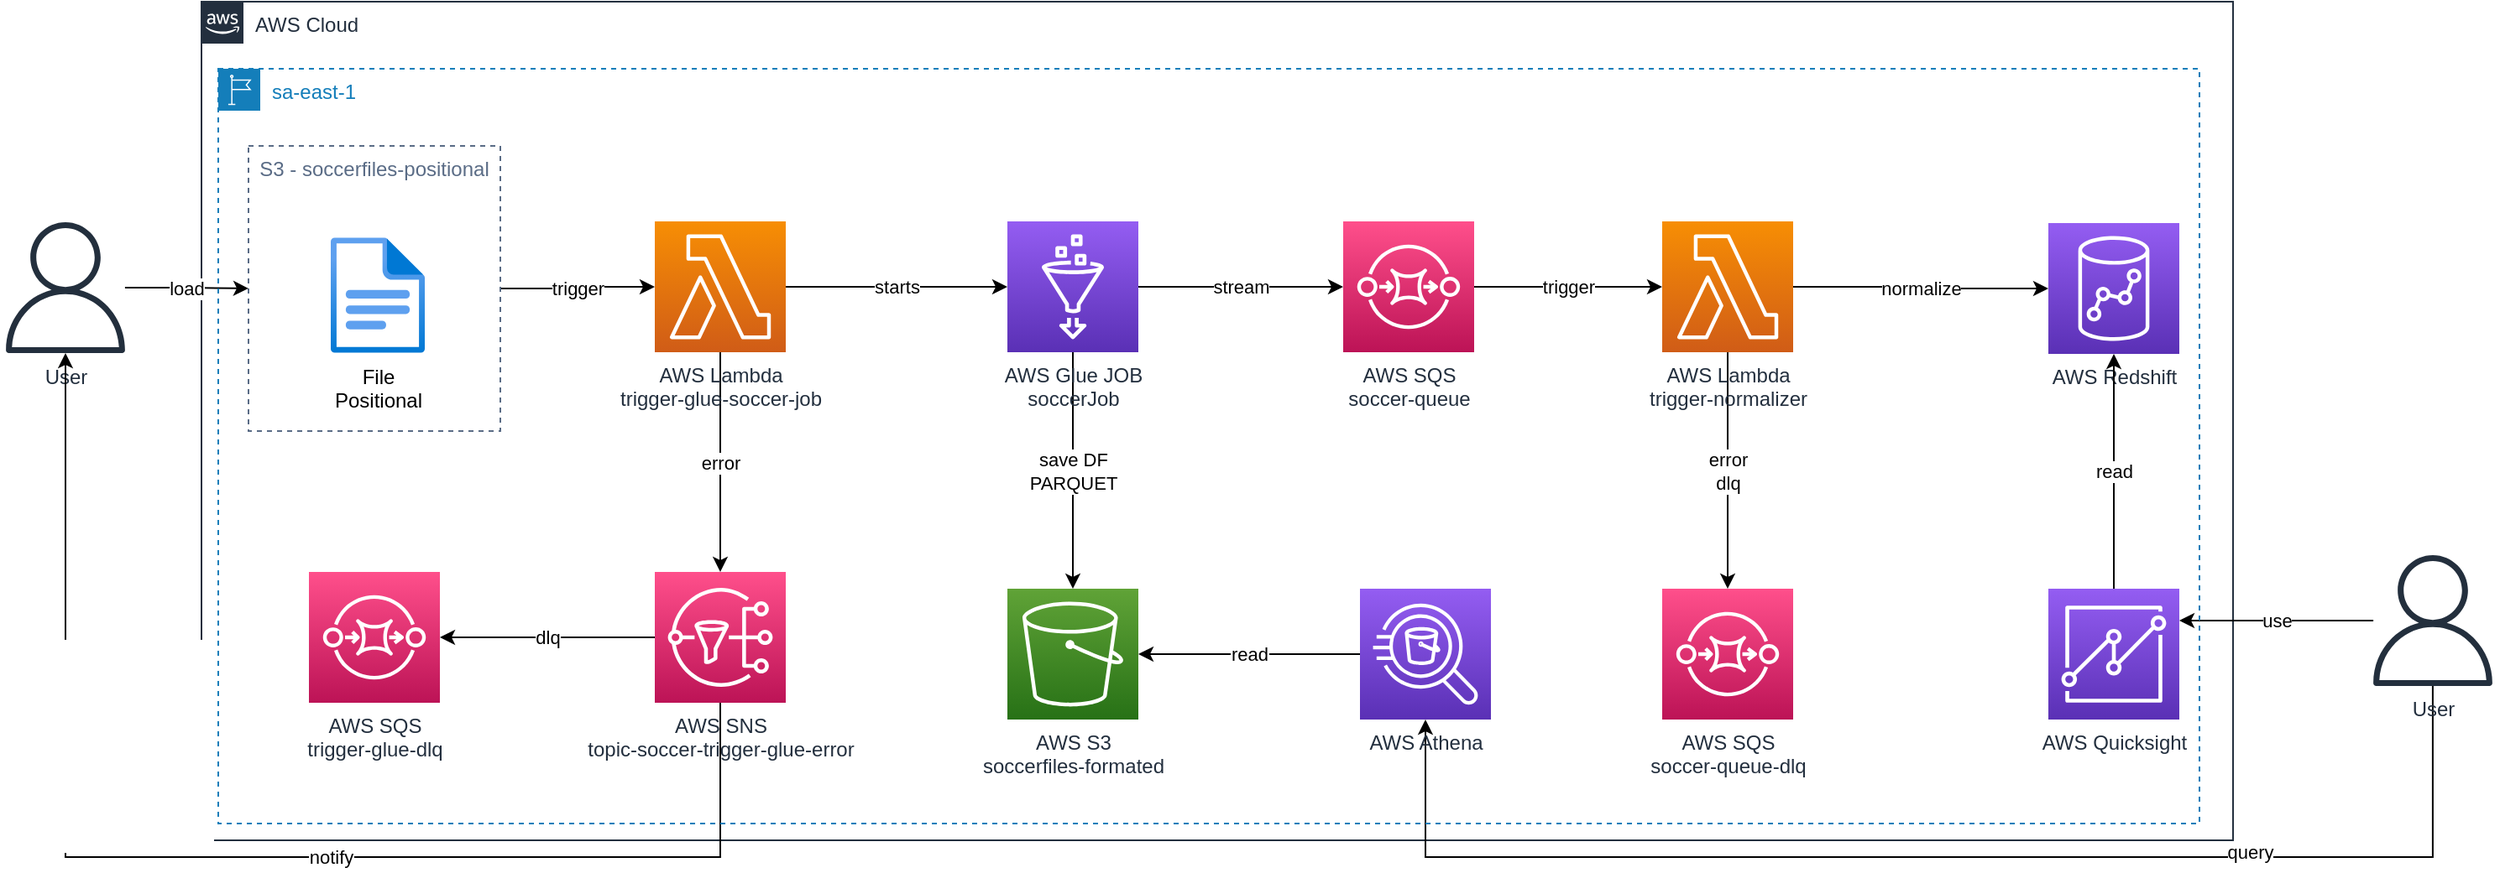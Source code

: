 <mxfile version="16.2.4" type="device"><diagram id="4ja-XqOuAeoGFeT4aVUr" name="Page-1"><mxGraphModel dx="1422" dy="705" grid="1" gridSize="10" guides="1" tooltips="1" connect="1" arrows="1" fold="1" page="1" pageScale="1" pageWidth="827" pageHeight="1169" math="0" shadow="0"><root><mxCell id="0"/><mxCell id="1" parent="0"/><mxCell id="zjAMbVlXBryeCL8LMJcK-20" value="AWS Cloud" style="points=[[0,0],[0.25,0],[0.5,0],[0.75,0],[1,0],[1,0.25],[1,0.5],[1,0.75],[1,1],[0.75,1],[0.5,1],[0.25,1],[0,1],[0,0.75],[0,0.5],[0,0.25]];outlineConnect=0;gradientColor=none;html=1;whiteSpace=wrap;fontSize=12;fontStyle=0;shape=mxgraph.aws4.group;grIcon=mxgraph.aws4.group_aws_cloud_alt;strokeColor=#232F3E;fillColor=none;verticalAlign=top;align=left;spacingLeft=30;fontColor=#232F3E;dashed=0;" parent="1" vertex="1"><mxGeometry x="130" y="10" width="1210" height="500" as="geometry"/></mxCell><mxCell id="BlBtseVz9sQQ3wSfc55w-5" value="trigger" style="edgeStyle=orthogonalEdgeStyle;rounded=0;orthogonalLoop=1;jettySize=auto;html=1;" parent="1" source="BlBtseVz9sQQ3wSfc55w-2" target="BlBtseVz9sQQ3wSfc55w-7" edge="1"><mxGeometry relative="1" as="geometry"><mxPoint x="430" y="180" as="targetPoint"/></mxGeometry></mxCell><mxCell id="BlBtseVz9sQQ3wSfc55w-2" value="S3 - soccerfiles-positional" style="fillColor=none;strokeColor=#5A6C86;dashed=1;verticalAlign=top;fontStyle=0;fontColor=#5A6C86;" parent="1" vertex="1"><mxGeometry x="158" y="96" width="150" height="170" as="geometry"/></mxCell><mxCell id="BlBtseVz9sQQ3wSfc55w-3" value="File&lt;br&gt;Positional" style="aspect=fixed;html=1;points=[];align=center;image;fontSize=12;image=img/lib/azure2/general/File.svg;" parent="1" vertex="1"><mxGeometry x="207" y="150.5" width="56.0" height="69" as="geometry"/></mxCell><mxCell id="BlBtseVz9sQQ3wSfc55w-9" value="starts" style="edgeStyle=orthogonalEdgeStyle;rounded=0;orthogonalLoop=1;jettySize=auto;html=1;entryX=0;entryY=0.5;entryDx=0;entryDy=0;entryPerimeter=0;" parent="1" source="BlBtseVz9sQQ3wSfc55w-7" target="BlBtseVz9sQQ3wSfc55w-8" edge="1"><mxGeometry relative="1" as="geometry"/></mxCell><mxCell id="zjAMbVlXBryeCL8LMJcK-4" value="error" style="edgeStyle=orthogonalEdgeStyle;rounded=0;orthogonalLoop=1;jettySize=auto;html=1;" parent="1" source="BlBtseVz9sQQ3wSfc55w-7" target="zjAMbVlXBryeCL8LMJcK-3" edge="1"><mxGeometry relative="1" as="geometry"/></mxCell><mxCell id="zjAMbVlXBryeCL8LMJcK-1" value="save DF&lt;br&gt;PARQUET" style="edgeStyle=orthogonalEdgeStyle;rounded=0;orthogonalLoop=1;jettySize=auto;html=1;" parent="1" source="BlBtseVz9sQQ3wSfc55w-8" target="BlBtseVz9sQQ3wSfc55w-11" edge="1"><mxGeometry relative="1" as="geometry"><Array as="points"><mxPoint x="649" y="300"/><mxPoint x="649" y="300"/></Array></mxGeometry></mxCell><mxCell id="zjAMbVlXBryeCL8LMJcK-10" value="stream" style="edgeStyle=orthogonalEdgeStyle;rounded=0;orthogonalLoop=1;jettySize=auto;html=1;" parent="1" source="BlBtseVz9sQQ3wSfc55w-8" target="zjAMbVlXBryeCL8LMJcK-9" edge="1"><mxGeometry relative="1" as="geometry"/></mxCell><mxCell id="BlBtseVz9sQQ3wSfc55w-11" value="AWS S3&lt;br&gt;soccerfiles-formated" style="sketch=0;points=[[0,0,0],[0.25,0,0],[0.5,0,0],[0.75,0,0],[1,0,0],[0,1,0],[0.25,1,0],[0.5,1,0],[0.75,1,0],[1,1,0],[0,0.25,0],[0,0.5,0],[0,0.75,0],[1,0.25,0],[1,0.5,0],[1,0.75,0]];outlineConnect=0;fontColor=#232F3E;gradientColor=#60A337;gradientDirection=north;fillColor=#277116;strokeColor=#ffffff;dashed=0;verticalLabelPosition=bottom;verticalAlign=top;align=center;html=1;fontSize=12;fontStyle=0;aspect=fixed;shape=mxgraph.aws4.resourceIcon;resIcon=mxgraph.aws4.s3;" parent="1" vertex="1"><mxGeometry x="610" y="360" width="78" height="78" as="geometry"/></mxCell><mxCell id="BlBtseVz9sQQ3wSfc55w-13" value="AWS Redshift" style="sketch=0;points=[[0,0,0],[0.25,0,0],[0.5,0,0],[0.75,0,0],[1,0,0],[0,1,0],[0.25,1,0],[0.5,1,0],[0.75,1,0],[1,1,0],[0,0.25,0],[0,0.5,0],[0,0.75,0],[1,0.25,0],[1,0.5,0],[1,0.75,0]];outlineConnect=0;fontColor=#232F3E;gradientColor=#945DF2;gradientDirection=north;fillColor=#5A30B5;strokeColor=#ffffff;dashed=0;verticalLabelPosition=bottom;verticalAlign=top;align=center;html=1;fontSize=12;fontStyle=0;aspect=fixed;shape=mxgraph.aws4.resourceIcon;resIcon=mxgraph.aws4.redshift;" parent="1" vertex="1"><mxGeometry x="1230" y="142" width="78" height="78" as="geometry"/></mxCell><mxCell id="BlBtseVz9sQQ3wSfc55w-18" value="read" style="edgeStyle=orthogonalEdgeStyle;rounded=0;orthogonalLoop=1;jettySize=auto;html=1;" parent="1" source="BlBtseVz9sQQ3wSfc55w-15" target="BlBtseVz9sQQ3wSfc55w-13" edge="1"><mxGeometry relative="1" as="geometry"/></mxCell><mxCell id="BlBtseVz9sQQ3wSfc55w-15" value="AWS Quicksight" style="sketch=0;points=[[0,0,0],[0.25,0,0],[0.5,0,0],[0.75,0,0],[1,0,0],[0,1,0],[0.25,1,0],[0.5,1,0],[0.75,1,0],[1,1,0],[0,0.25,0],[0,0.5,0],[0,0.75,0],[1,0.25,0],[1,0.5,0],[1,0.75,0]];outlineConnect=0;fontColor=#232F3E;gradientColor=#945DF2;gradientDirection=north;fillColor=#5A30B5;strokeColor=#ffffff;dashed=0;verticalLabelPosition=bottom;verticalAlign=top;align=center;html=1;fontSize=12;fontStyle=0;aspect=fixed;shape=mxgraph.aws4.resourceIcon;resIcon=mxgraph.aws4.quicksight;" parent="1" vertex="1"><mxGeometry x="1230" y="360" width="78" height="78" as="geometry"/></mxCell><mxCell id="BlBtseVz9sQQ3wSfc55w-20" value="use" style="edgeStyle=orthogonalEdgeStyle;rounded=0;orthogonalLoop=1;jettySize=auto;html=1;" parent="1" source="BlBtseVz9sQQ3wSfc55w-19" target="BlBtseVz9sQQ3wSfc55w-15" edge="1"><mxGeometry relative="1" as="geometry"><Array as="points"><mxPoint x="1429" y="389"/></Array></mxGeometry></mxCell><mxCell id="zjAMbVlXBryeCL8LMJcK-27" style="edgeStyle=orthogonalEdgeStyle;rounded=0;orthogonalLoop=1;jettySize=auto;html=1;entryX=0.5;entryY=1;entryDx=0;entryDy=0;entryPerimeter=0;" parent="1" source="BlBtseVz9sQQ3wSfc55w-19" target="zjAMbVlXBryeCL8LMJcK-23" edge="1"><mxGeometry relative="1" as="geometry"><mxPoint x="859" y="430" as="targetPoint"/><Array as="points"><mxPoint x="1459" y="520"/><mxPoint x="859" y="520"/></Array></mxGeometry></mxCell><mxCell id="zjAMbVlXBryeCL8LMJcK-29" value="query" style="edgeLabel;html=1;align=center;verticalAlign=middle;resizable=0;points=[];" parent="zjAMbVlXBryeCL8LMJcK-27" vertex="1" connectable="0"><mxGeometry x="-0.462" y="-3" relative="1" as="geometry"><mxPoint as="offset"/></mxGeometry></mxCell><mxCell id="BlBtseVz9sQQ3wSfc55w-19" value="User" style="sketch=0;outlineConnect=0;fontColor=#232F3E;gradientColor=none;fillColor=#232F3D;strokeColor=none;dashed=0;verticalLabelPosition=bottom;verticalAlign=top;align=center;html=1;fontSize=12;fontStyle=0;aspect=fixed;pointerEvents=1;shape=mxgraph.aws4.user;" parent="1" vertex="1"><mxGeometry x="1420" y="340" width="78" height="78" as="geometry"/></mxCell><mxCell id="BlBtseVz9sQQ3wSfc55w-22" value="load" style="edgeStyle=orthogonalEdgeStyle;rounded=0;orthogonalLoop=1;jettySize=auto;html=1;" parent="1" source="BlBtseVz9sQQ3wSfc55w-21" target="BlBtseVz9sQQ3wSfc55w-2" edge="1"><mxGeometry relative="1" as="geometry"/></mxCell><mxCell id="BlBtseVz9sQQ3wSfc55w-21" value="User" style="sketch=0;outlineConnect=0;fontColor=#232F3E;gradientColor=none;fillColor=#232F3D;strokeColor=none;dashed=0;verticalLabelPosition=bottom;verticalAlign=top;align=center;html=1;fontSize=12;fontStyle=0;aspect=fixed;pointerEvents=1;shape=mxgraph.aws4.user;" parent="1" vertex="1"><mxGeometry x="10" y="141.5" width="78" height="78" as="geometry"/></mxCell><mxCell id="zjAMbVlXBryeCL8LMJcK-2" value="AWS SQS&lt;br&gt;trigger-glue-dlq" style="sketch=0;points=[[0,0,0],[0.25,0,0],[0.5,0,0],[0.75,0,0],[1,0,0],[0,1,0],[0.25,1,0],[0.5,1,0],[0.75,1,0],[1,1,0],[0,0.25,0],[0,0.5,0],[0,0.75,0],[1,0.25,0],[1,0.5,0],[1,0.75,0]];outlineConnect=0;fontColor=#232F3E;gradientColor=#FF4F8B;gradientDirection=north;fillColor=#BC1356;strokeColor=#ffffff;dashed=0;verticalLabelPosition=bottom;verticalAlign=top;align=center;html=1;fontSize=12;fontStyle=0;aspect=fixed;shape=mxgraph.aws4.resourceIcon;resIcon=mxgraph.aws4.sqs;" parent="1" vertex="1"><mxGeometry x="194" y="350" width="78" height="78" as="geometry"/></mxCell><mxCell id="zjAMbVlXBryeCL8LMJcK-5" value="dlq" style="edgeStyle=orthogonalEdgeStyle;rounded=0;orthogonalLoop=1;jettySize=auto;html=1;" parent="1" source="zjAMbVlXBryeCL8LMJcK-3" target="zjAMbVlXBryeCL8LMJcK-2" edge="1"><mxGeometry relative="1" as="geometry"/></mxCell><mxCell id="zjAMbVlXBryeCL8LMJcK-7" style="edgeStyle=orthogonalEdgeStyle;rounded=0;orthogonalLoop=1;jettySize=auto;html=1;" parent="1" source="zjAMbVlXBryeCL8LMJcK-3" target="BlBtseVz9sQQ3wSfc55w-21" edge="1"><mxGeometry relative="1" as="geometry"><Array as="points"><mxPoint x="439" y="520"/><mxPoint x="49" y="520"/></Array></mxGeometry></mxCell><mxCell id="zjAMbVlXBryeCL8LMJcK-8" value="notify" style="edgeLabel;html=1;align=center;verticalAlign=middle;resizable=0;points=[];" parent="zjAMbVlXBryeCL8LMJcK-7" vertex="1" connectable="0"><mxGeometry x="-0.345" y="4" relative="1" as="geometry"><mxPoint x="-68" y="-4" as="offset"/></mxGeometry></mxCell><mxCell id="zjAMbVlXBryeCL8LMJcK-3" value="AWS SNS&lt;br&gt;topic-soccer-trigger-glue-error" style="sketch=0;points=[[0,0,0],[0.25,0,0],[0.5,0,0],[0.75,0,0],[1,0,0],[0,1,0],[0.25,1,0],[0.5,1,0],[0.75,1,0],[1,1,0],[0,0.25,0],[0,0.5,0],[0,0.75,0],[1,0.25,0],[1,0.5,0],[1,0.75,0]];outlineConnect=0;fontColor=#232F3E;gradientColor=#FF4F8B;gradientDirection=north;fillColor=#BC1356;strokeColor=#ffffff;dashed=0;verticalLabelPosition=bottom;verticalAlign=top;align=center;html=1;fontSize=12;fontStyle=0;aspect=fixed;shape=mxgraph.aws4.resourceIcon;resIcon=mxgraph.aws4.sns;" parent="1" vertex="1"><mxGeometry x="400" y="350" width="78" height="78" as="geometry"/></mxCell><mxCell id="zjAMbVlXBryeCL8LMJcK-12" value="trigger" style="edgeStyle=orthogonalEdgeStyle;rounded=0;orthogonalLoop=1;jettySize=auto;html=1;" parent="1" source="zjAMbVlXBryeCL8LMJcK-9" target="zjAMbVlXBryeCL8LMJcK-11" edge="1"><mxGeometry relative="1" as="geometry"/></mxCell><mxCell id="zjAMbVlXBryeCL8LMJcK-9" value="AWS SQS&lt;br&gt;soccer-queue" style="sketch=0;points=[[0,0,0],[0.25,0,0],[0.5,0,0],[0.75,0,0],[1,0,0],[0,1,0],[0.25,1,0],[0.5,1,0],[0.75,1,0],[1,1,0],[0,0.25,0],[0,0.5,0],[0,0.75,0],[1,0.25,0],[1,0.5,0],[1,0.75,0]];outlineConnect=0;fontColor=#232F3E;gradientColor=#FF4F8B;gradientDirection=north;fillColor=#BC1356;strokeColor=#ffffff;dashed=0;verticalLabelPosition=bottom;verticalAlign=top;align=center;html=1;fontSize=12;fontStyle=0;aspect=fixed;shape=mxgraph.aws4.resourceIcon;resIcon=mxgraph.aws4.sqs;" parent="1" vertex="1"><mxGeometry x="810" y="141" width="78" height="78" as="geometry"/></mxCell><mxCell id="zjAMbVlXBryeCL8LMJcK-19" value="normalize" style="edgeStyle=orthogonalEdgeStyle;rounded=0;orthogonalLoop=1;jettySize=auto;html=1;" parent="1" source="zjAMbVlXBryeCL8LMJcK-11" target="BlBtseVz9sQQ3wSfc55w-13" edge="1"><mxGeometry relative="1" as="geometry"/></mxCell><mxCell id="zjAMbVlXBryeCL8LMJcK-22" value="error&lt;br&gt;dlq" style="edgeStyle=orthogonalEdgeStyle;rounded=0;orthogonalLoop=1;jettySize=auto;html=1;entryX=0.5;entryY=0;entryDx=0;entryDy=0;entryPerimeter=0;" parent="1" source="zjAMbVlXBryeCL8LMJcK-11" target="zjAMbVlXBryeCL8LMJcK-21" edge="1"><mxGeometry relative="1" as="geometry"/></mxCell><mxCell id="zjAMbVlXBryeCL8LMJcK-11" value="AWS Lambda&lt;br&gt;trigger-normalizer" style="sketch=0;points=[[0,0,0],[0.25,0,0],[0.5,0,0],[0.75,0,0],[1,0,0],[0,1,0],[0.25,1,0],[0.5,1,0],[0.75,1,0],[1,1,0],[0,0.25,0],[0,0.5,0],[0,0.75,0],[1,0.25,0],[1,0.5,0],[1,0.75,0]];outlineConnect=0;fontColor=#232F3E;gradientColor=#F78E04;gradientDirection=north;fillColor=#D05C17;strokeColor=#ffffff;dashed=0;verticalLabelPosition=bottom;verticalAlign=top;align=center;html=1;fontSize=12;fontStyle=0;aspect=fixed;shape=mxgraph.aws4.resourceIcon;resIcon=mxgraph.aws4.lambda;" parent="1" vertex="1"><mxGeometry x="1000" y="141" width="78" height="78" as="geometry"/></mxCell><mxCell id="zjAMbVlXBryeCL8LMJcK-21" value="AWS SQS&lt;br&gt;soccer-queue-dlq" style="sketch=0;points=[[0,0,0],[0.25,0,0],[0.5,0,0],[0.75,0,0],[1,0,0],[0,1,0],[0.25,1,0],[0.5,1,0],[0.75,1,0],[1,1,0],[0,0.25,0],[0,0.5,0],[0,0.75,0],[1,0.25,0],[1,0.5,0],[1,0.75,0]];outlineConnect=0;fontColor=#232F3E;gradientColor=#FF4F8B;gradientDirection=north;fillColor=#BC1356;strokeColor=#ffffff;dashed=0;verticalLabelPosition=bottom;verticalAlign=top;align=center;html=1;fontSize=12;fontStyle=0;aspect=fixed;shape=mxgraph.aws4.resourceIcon;resIcon=mxgraph.aws4.sqs;" parent="1" vertex="1"><mxGeometry x="1000" y="360" width="78" height="78" as="geometry"/></mxCell><mxCell id="zjAMbVlXBryeCL8LMJcK-25" value="read" style="edgeStyle=orthogonalEdgeStyle;rounded=0;orthogonalLoop=1;jettySize=auto;html=1;" parent="1" source="zjAMbVlXBryeCL8LMJcK-23" target="BlBtseVz9sQQ3wSfc55w-11" edge="1"><mxGeometry relative="1" as="geometry"/></mxCell><mxCell id="zjAMbVlXBryeCL8LMJcK-30" value="sa-east-1" style="points=[[0,0],[0.25,0],[0.5,0],[0.75,0],[1,0],[1,0.25],[1,0.5],[1,0.75],[1,1],[0.75,1],[0.5,1],[0.25,1],[0,1],[0,0.75],[0,0.5],[0,0.25]];outlineConnect=0;gradientColor=none;html=1;whiteSpace=wrap;fontSize=12;fontStyle=0;container=1;pointerEvents=0;collapsible=0;recursiveResize=0;shape=mxgraph.aws4.group;grIcon=mxgraph.aws4.group_region;strokeColor=#147EBA;fillColor=none;verticalAlign=top;align=left;spacingLeft=30;fontColor=#147EBA;dashed=1;" parent="1" vertex="1"><mxGeometry x="140" y="50" width="1180" height="450" as="geometry"/></mxCell><mxCell id="zjAMbVlXBryeCL8LMJcK-23" value="AWS Athena" style="sketch=0;points=[[0,0,0],[0.25,0,0],[0.5,0,0],[0.75,0,0],[1,0,0],[0,1,0],[0.25,1,0],[0.5,1,0],[0.75,1,0],[1,1,0],[0,0.25,0],[0,0.5,0],[0,0.75,0],[1,0.25,0],[1,0.5,0],[1,0.75,0]];outlineConnect=0;fontColor=#232F3E;gradientColor=#945DF2;gradientDirection=north;fillColor=#5A30B5;strokeColor=#ffffff;dashed=0;verticalLabelPosition=bottom;verticalAlign=top;align=center;html=1;fontSize=12;fontStyle=0;aspect=fixed;shape=mxgraph.aws4.resourceIcon;resIcon=mxgraph.aws4.athena;" parent="zjAMbVlXBryeCL8LMJcK-30" vertex="1"><mxGeometry x="680" y="310" width="78" height="78" as="geometry"/></mxCell><mxCell id="xJAtDbtC9j8oxoCNL6gI-3" value="" style="shape=image;verticalLabelPosition=bottom;labelBackgroundColor=default;verticalAlign=top;aspect=fixed;imageAspect=0;image=https://upload.wikimedia.org/wikipedia/commons/thumb/c/c3/Python-logo-notext.svg/1200px-Python-logo-notext.svg.png;" vertex="1" parent="zjAMbVlXBryeCL8LMJcK-30"><mxGeometry x="920" y="79" width="30" height="30" as="geometry"/></mxCell><mxCell id="xJAtDbtC9j8oxoCNL6gI-4" value="" style="group" vertex="1" connectable="0" parent="1"><mxGeometry x="610" y="129" width="88" height="90" as="geometry"/></mxCell><mxCell id="BlBtseVz9sQQ3wSfc55w-8" value="AWS Glue JOB&lt;br&gt;soccerJob" style="sketch=0;points=[[0,0,0],[0.25,0,0],[0.5,0,0],[0.75,0,0],[1,0,0],[0,1,0],[0.25,1,0],[0.5,1,0],[0.75,1,0],[1,1,0],[0,0.25,0],[0,0.5,0],[0,0.75,0],[1,0.25,0],[1,0.5,0],[1,0.75,0]];outlineConnect=0;fontColor=#232F3E;gradientColor=#945DF2;gradientDirection=north;fillColor=#5A30B5;strokeColor=#ffffff;dashed=0;verticalLabelPosition=bottom;verticalAlign=top;align=center;html=1;fontSize=12;fontStyle=0;aspect=fixed;shape=mxgraph.aws4.resourceIcon;resIcon=mxgraph.aws4.glue;" parent="xJAtDbtC9j8oxoCNL6gI-4" vertex="1"><mxGeometry y="12" width="78" height="78" as="geometry"/></mxCell><mxCell id="xJAtDbtC9j8oxoCNL6gI-1" value="" style="shape=image;verticalLabelPosition=bottom;labelBackgroundColor=default;verticalAlign=top;aspect=fixed;imageAspect=0;image=https://upload.wikimedia.org/wikipedia/commons/thumb/c/c3/Python-logo-notext.svg/1200px-Python-logo-notext.svg.png;" vertex="1" parent="xJAtDbtC9j8oxoCNL6gI-4"><mxGeometry x="58" width="30" height="30" as="geometry"/></mxCell><mxCell id="xJAtDbtC9j8oxoCNL6gI-5" value="" style="group" vertex="1" connectable="0" parent="1"><mxGeometry x="400" y="129" width="90" height="90" as="geometry"/></mxCell><mxCell id="BlBtseVz9sQQ3wSfc55w-7" value="AWS Lambda&lt;br&gt;trigger-glue-soccer-job" style="sketch=0;points=[[0,0,0],[0.25,0,0],[0.5,0,0],[0.75,0,0],[1,0,0],[0,1,0],[0.25,1,0],[0.5,1,0],[0.75,1,0],[1,1,0],[0,0.25,0],[0,0.5,0],[0,0.75,0],[1,0.25,0],[1,0.5,0],[1,0.75,0]];outlineConnect=0;fontColor=#232F3E;gradientColor=#F78E04;gradientDirection=north;fillColor=#D05C17;strokeColor=#ffffff;dashed=0;verticalLabelPosition=bottom;verticalAlign=top;align=center;html=1;fontSize=12;fontStyle=0;aspect=fixed;shape=mxgraph.aws4.resourceIcon;resIcon=mxgraph.aws4.lambda;" parent="xJAtDbtC9j8oxoCNL6gI-5" vertex="1"><mxGeometry y="12" width="78" height="78" as="geometry"/></mxCell><mxCell id="xJAtDbtC9j8oxoCNL6gI-2" value="" style="shape=image;verticalLabelPosition=bottom;labelBackgroundColor=default;verticalAlign=top;aspect=fixed;imageAspect=0;image=https://upload.wikimedia.org/wikipedia/commons/thumb/c/c3/Python-logo-notext.svg/1200px-Python-logo-notext.svg.png;" vertex="1" parent="xJAtDbtC9j8oxoCNL6gI-5"><mxGeometry x="60" width="30" height="30" as="geometry"/></mxCell></root></mxGraphModel></diagram></mxfile>